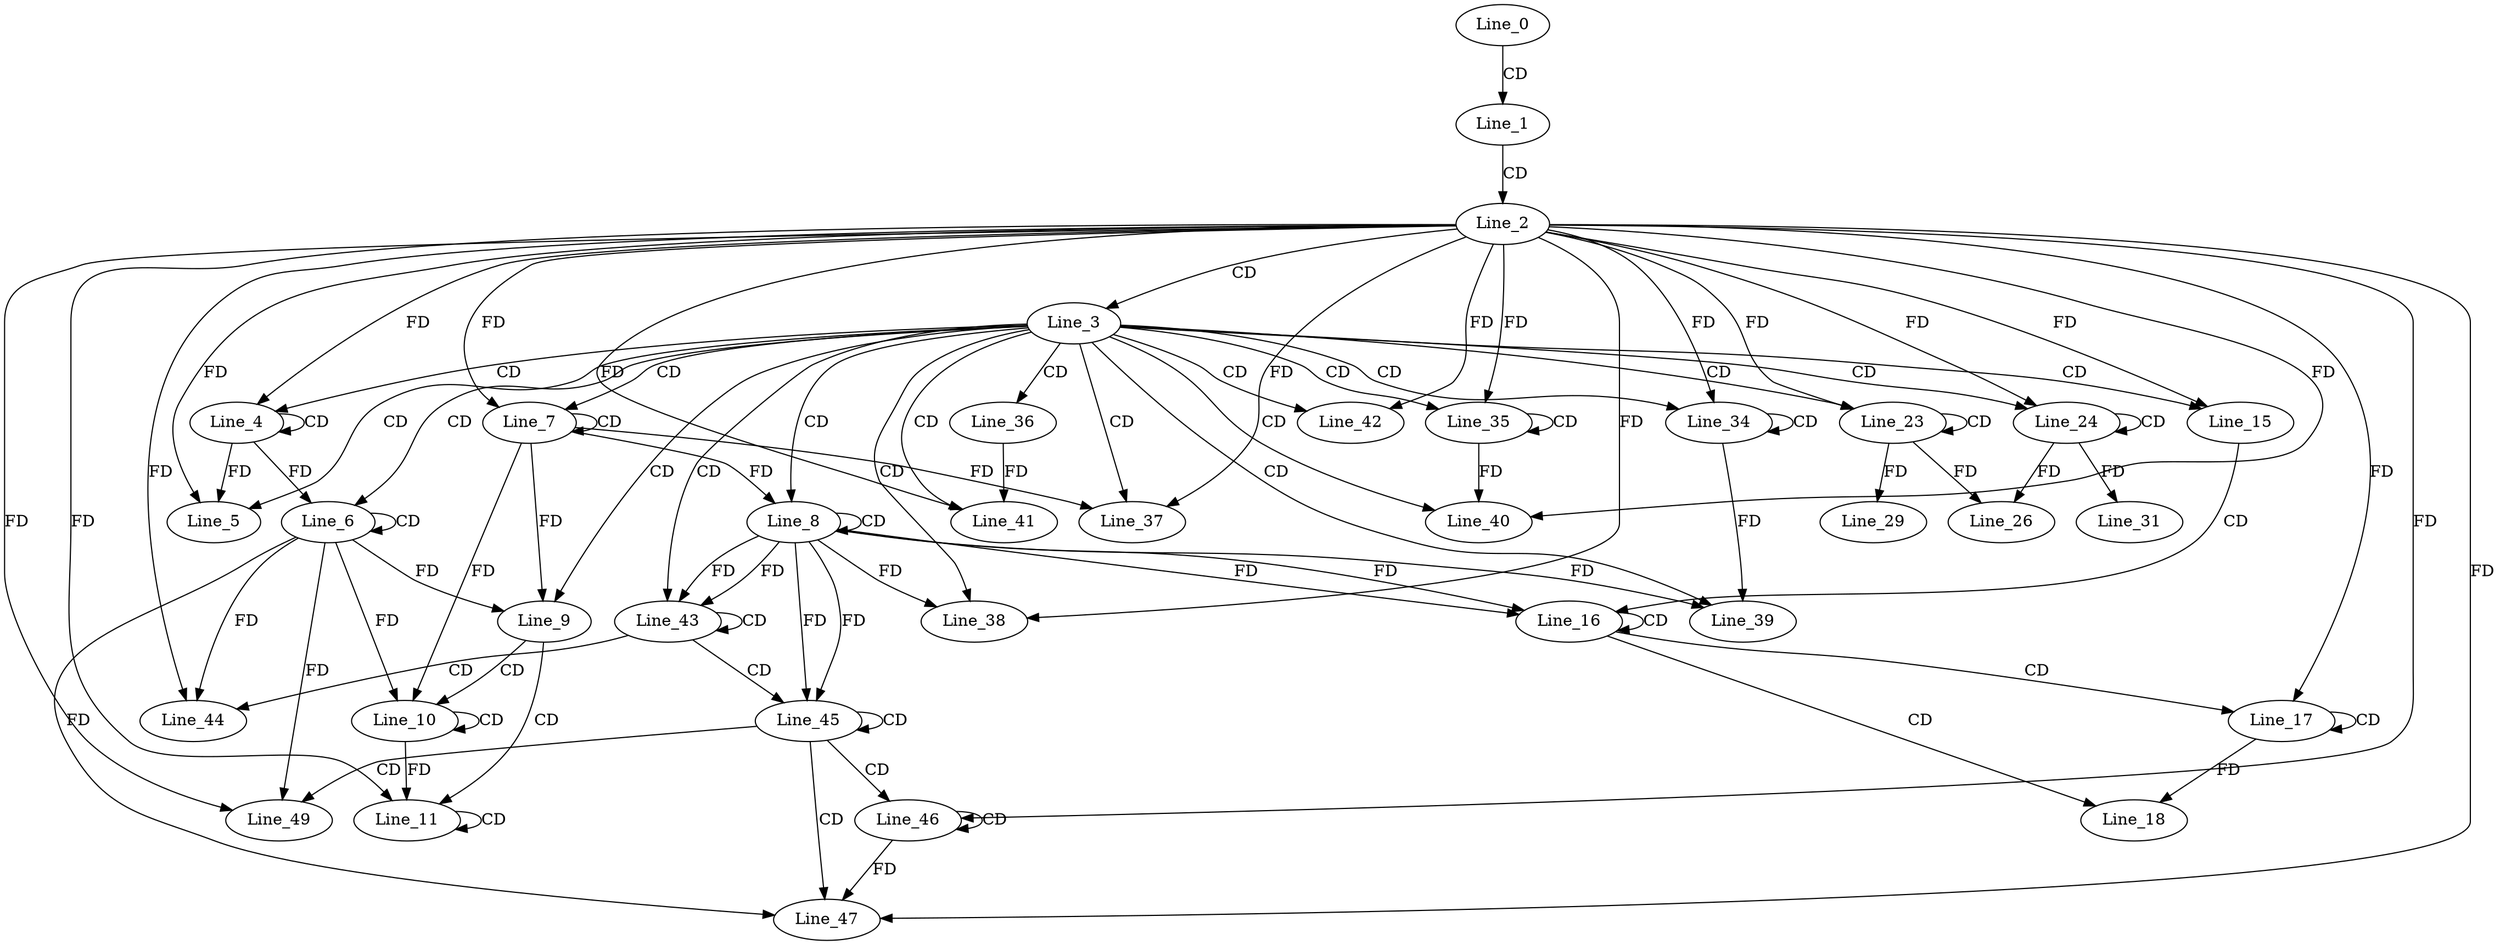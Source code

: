 digraph G {
  Line_0;
  Line_1;
  Line_2;
  Line_3;
  Line_4;
  Line_4;
  Line_5;
  Line_6;
  Line_6;
  Line_7;
  Line_7;
  Line_8;
  Line_8;
  Line_9;
  Line_9;
  Line_10;
  Line_10;
  Line_11;
  Line_11;
  Line_11;
  Line_11;
  Line_11;
  Line_11;
  Line_15;
  Line_15;
  Line_16;
  Line_16;
  Line_17;
  Line_17;
  Line_18;
  Line_23;
  Line_23;
  Line_24;
  Line_24;
  Line_26;
  Line_29;
  Line_31;
  Line_34;
  Line_34;
  Line_35;
  Line_35;
  Line_36;
  Line_37;
  Line_38;
  Line_39;
  Line_40;
  Line_41;
  Line_42;
  Line_43;
  Line_43;
  Line_44;
  Line_44;
  Line_44;
  Line_45;
  Line_45;
  Line_46;
  Line_46;
  Line_46;
  Line_47;
  Line_47;
  Line_49;
  Line_0 -> Line_1 [ label="CD" ];
  Line_1 -> Line_2 [ label="CD" ];
  Line_2 -> Line_3 [ label="CD" ];
  Line_3 -> Line_4 [ label="CD" ];
  Line_4 -> Line_4 [ label="CD" ];
  Line_2 -> Line_4 [ label="FD" ];
  Line_3 -> Line_5 [ label="CD" ];
  Line_4 -> Line_5 [ label="FD" ];
  Line_2 -> Line_5 [ label="FD" ];
  Line_3 -> Line_6 [ label="CD" ];
  Line_6 -> Line_6 [ label="CD" ];
  Line_4 -> Line_6 [ label="FD" ];
  Line_3 -> Line_7 [ label="CD" ];
  Line_7 -> Line_7 [ label="CD" ];
  Line_2 -> Line_7 [ label="FD" ];
  Line_3 -> Line_8 [ label="CD" ];
  Line_8 -> Line_8 [ label="CD" ];
  Line_7 -> Line_8 [ label="FD" ];
  Line_3 -> Line_9 [ label="CD" ];
  Line_6 -> Line_9 [ label="FD" ];
  Line_7 -> Line_9 [ label="FD" ];
  Line_9 -> Line_10 [ label="CD" ];
  Line_10 -> Line_10 [ label="CD" ];
  Line_6 -> Line_10 [ label="FD" ];
  Line_7 -> Line_10 [ label="FD" ];
  Line_9 -> Line_11 [ label="CD" ];
  Line_10 -> Line_11 [ label="FD" ];
  Line_11 -> Line_11 [ label="CD" ];
  Line_2 -> Line_11 [ label="FD" ];
  Line_3 -> Line_15 [ label="CD" ];
  Line_2 -> Line_15 [ label="FD" ];
  Line_15 -> Line_16 [ label="CD" ];
  Line_8 -> Line_16 [ label="FD" ];
  Line_16 -> Line_16 [ label="CD" ];
  Line_8 -> Line_16 [ label="FD" ];
  Line_16 -> Line_17 [ label="CD" ];
  Line_17 -> Line_17 [ label="CD" ];
  Line_2 -> Line_17 [ label="FD" ];
  Line_16 -> Line_18 [ label="CD" ];
  Line_17 -> Line_18 [ label="FD" ];
  Line_3 -> Line_23 [ label="CD" ];
  Line_23 -> Line_23 [ label="CD" ];
  Line_2 -> Line_23 [ label="FD" ];
  Line_3 -> Line_24 [ label="CD" ];
  Line_24 -> Line_24 [ label="CD" ];
  Line_2 -> Line_24 [ label="FD" ];
  Line_23 -> Line_26 [ label="FD" ];
  Line_24 -> Line_26 [ label="FD" ];
  Line_23 -> Line_29 [ label="FD" ];
  Line_24 -> Line_31 [ label="FD" ];
  Line_3 -> Line_34 [ label="CD" ];
  Line_34 -> Line_34 [ label="CD" ];
  Line_2 -> Line_34 [ label="FD" ];
  Line_3 -> Line_35 [ label="CD" ];
  Line_35 -> Line_35 [ label="CD" ];
  Line_2 -> Line_35 [ label="FD" ];
  Line_3 -> Line_36 [ label="CD" ];
  Line_3 -> Line_37 [ label="CD" ];
  Line_2 -> Line_37 [ label="FD" ];
  Line_7 -> Line_37 [ label="FD" ];
  Line_3 -> Line_38 [ label="CD" ];
  Line_2 -> Line_38 [ label="FD" ];
  Line_8 -> Line_38 [ label="FD" ];
  Line_3 -> Line_39 [ label="CD" ];
  Line_34 -> Line_39 [ label="FD" ];
  Line_8 -> Line_39 [ label="FD" ];
  Line_3 -> Line_40 [ label="CD" ];
  Line_2 -> Line_40 [ label="FD" ];
  Line_35 -> Line_40 [ label="FD" ];
  Line_3 -> Line_41 [ label="CD" ];
  Line_2 -> Line_41 [ label="FD" ];
  Line_36 -> Line_41 [ label="FD" ];
  Line_3 -> Line_42 [ label="CD" ];
  Line_2 -> Line_42 [ label="FD" ];
  Line_3 -> Line_43 [ label="CD" ];
  Line_8 -> Line_43 [ label="FD" ];
  Line_43 -> Line_43 [ label="CD" ];
  Line_8 -> Line_43 [ label="FD" ];
  Line_43 -> Line_44 [ label="CD" ];
  Line_6 -> Line_44 [ label="FD" ];
  Line_2 -> Line_44 [ label="FD" ];
  Line_43 -> Line_45 [ label="CD" ];
  Line_8 -> Line_45 [ label="FD" ];
  Line_45 -> Line_45 [ label="CD" ];
  Line_8 -> Line_45 [ label="FD" ];
  Line_45 -> Line_46 [ label="CD" ];
  Line_46 -> Line_46 [ label="CD" ];
  Line_2 -> Line_46 [ label="FD" ];
  Line_45 -> Line_47 [ label="CD" ];
  Line_6 -> Line_47 [ label="FD" ];
  Line_46 -> Line_47 [ label="FD" ];
  Line_2 -> Line_47 [ label="FD" ];
  Line_45 -> Line_49 [ label="CD" ];
  Line_2 -> Line_49 [ label="FD" ];
  Line_6 -> Line_49 [ label="FD" ];
}
